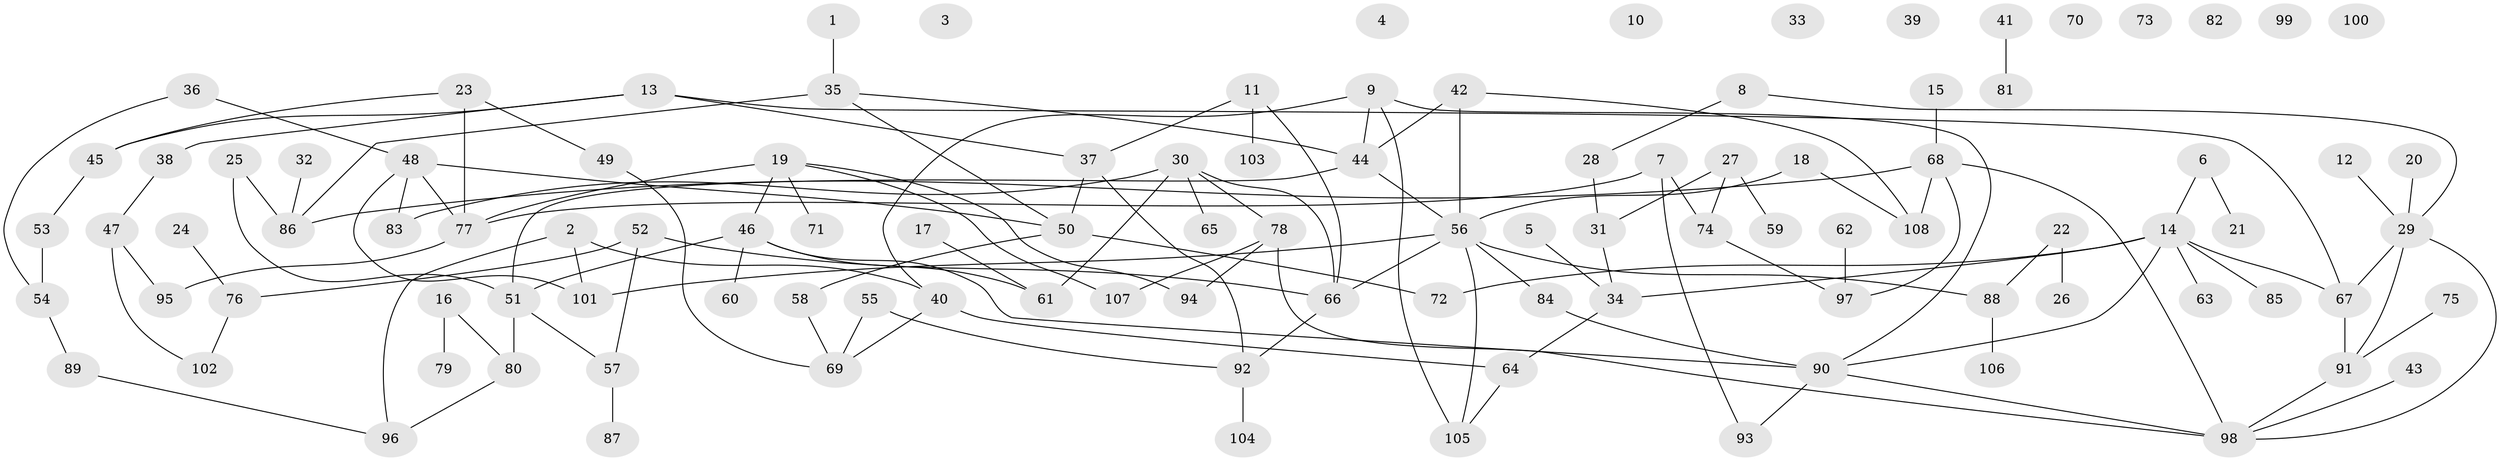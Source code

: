 // coarse degree distribution, {5: 0.13636363636363635, 12: 0.045454545454545456, 3: 0.18181818181818182, 4: 0.13636363636363635, 6: 0.045454545454545456, 1: 0.18181818181818182, 7: 0.045454545454545456, 2: 0.22727272727272727}
// Generated by graph-tools (version 1.1) at 2025/47/03/04/25 22:47:55]
// undirected, 108 vertices, 135 edges
graph export_dot {
  node [color=gray90,style=filled];
  1;
  2;
  3;
  4;
  5;
  6;
  7;
  8;
  9;
  10;
  11;
  12;
  13;
  14;
  15;
  16;
  17;
  18;
  19;
  20;
  21;
  22;
  23;
  24;
  25;
  26;
  27;
  28;
  29;
  30;
  31;
  32;
  33;
  34;
  35;
  36;
  37;
  38;
  39;
  40;
  41;
  42;
  43;
  44;
  45;
  46;
  47;
  48;
  49;
  50;
  51;
  52;
  53;
  54;
  55;
  56;
  57;
  58;
  59;
  60;
  61;
  62;
  63;
  64;
  65;
  66;
  67;
  68;
  69;
  70;
  71;
  72;
  73;
  74;
  75;
  76;
  77;
  78;
  79;
  80;
  81;
  82;
  83;
  84;
  85;
  86;
  87;
  88;
  89;
  90;
  91;
  92;
  93;
  94;
  95;
  96;
  97;
  98;
  99;
  100;
  101;
  102;
  103;
  104;
  105;
  106;
  107;
  108;
  1 -- 35;
  2 -- 40;
  2 -- 96;
  2 -- 101;
  5 -- 34;
  6 -- 14;
  6 -- 21;
  7 -- 74;
  7 -- 77;
  7 -- 93;
  8 -- 28;
  8 -- 29;
  9 -- 40;
  9 -- 44;
  9 -- 90;
  9 -- 105;
  11 -- 37;
  11 -- 66;
  11 -- 103;
  12 -- 29;
  13 -- 37;
  13 -- 38;
  13 -- 45;
  13 -- 67;
  14 -- 34;
  14 -- 63;
  14 -- 67;
  14 -- 72;
  14 -- 85;
  14 -- 90;
  15 -- 68;
  16 -- 79;
  16 -- 80;
  17 -- 61;
  18 -- 56;
  18 -- 108;
  19 -- 46;
  19 -- 71;
  19 -- 77;
  19 -- 94;
  19 -- 107;
  20 -- 29;
  22 -- 26;
  22 -- 88;
  23 -- 45;
  23 -- 49;
  23 -- 77;
  24 -- 76;
  25 -- 51;
  25 -- 86;
  27 -- 31;
  27 -- 59;
  27 -- 74;
  28 -- 31;
  29 -- 67;
  29 -- 91;
  29 -- 98;
  30 -- 61;
  30 -- 65;
  30 -- 66;
  30 -- 78;
  30 -- 83;
  31 -- 34;
  32 -- 86;
  34 -- 64;
  35 -- 44;
  35 -- 50;
  35 -- 86;
  36 -- 48;
  36 -- 54;
  37 -- 50;
  37 -- 92;
  38 -- 47;
  40 -- 64;
  40 -- 69;
  41 -- 81;
  42 -- 44;
  42 -- 56;
  42 -- 108;
  43 -- 98;
  44 -- 51;
  44 -- 56;
  45 -- 53;
  46 -- 51;
  46 -- 60;
  46 -- 61;
  46 -- 90;
  47 -- 95;
  47 -- 102;
  48 -- 50;
  48 -- 77;
  48 -- 83;
  48 -- 101;
  49 -- 69;
  50 -- 58;
  50 -- 72;
  51 -- 57;
  51 -- 80;
  52 -- 57;
  52 -- 66;
  52 -- 76;
  53 -- 54;
  54 -- 89;
  55 -- 69;
  55 -- 92;
  56 -- 66;
  56 -- 84;
  56 -- 88;
  56 -- 101;
  56 -- 105;
  57 -- 87;
  58 -- 69;
  62 -- 97;
  64 -- 105;
  66 -- 92;
  67 -- 91;
  68 -- 86;
  68 -- 97;
  68 -- 98;
  68 -- 108;
  74 -- 97;
  75 -- 91;
  76 -- 102;
  77 -- 95;
  78 -- 94;
  78 -- 98;
  78 -- 107;
  80 -- 96;
  84 -- 90;
  88 -- 106;
  89 -- 96;
  90 -- 93;
  90 -- 98;
  91 -- 98;
  92 -- 104;
}

